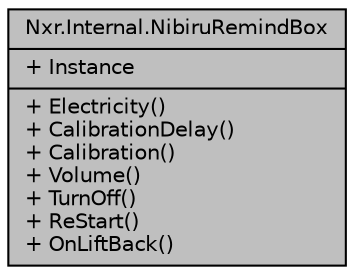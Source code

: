 digraph "Nxr.Internal.NibiruRemindBox"
{
 // LATEX_PDF_SIZE
  edge [fontname="Helvetica",fontsize="10",labelfontname="Helvetica",labelfontsize="10"];
  node [fontname="Helvetica",fontsize="10",shape=record];
  Node1 [label="{Nxr.Internal.NibiruRemindBox\n|+ Instance\l|+ Electricity()\l+ CalibrationDelay()\l+ Calibration()\l+ Volume()\l+ TurnOff()\l+ ReStart()\l+ OnLiftBack()\l}",height=0.2,width=0.4,color="black", fillcolor="grey75", style="filled", fontcolor="black",tooltip=" "];
}
